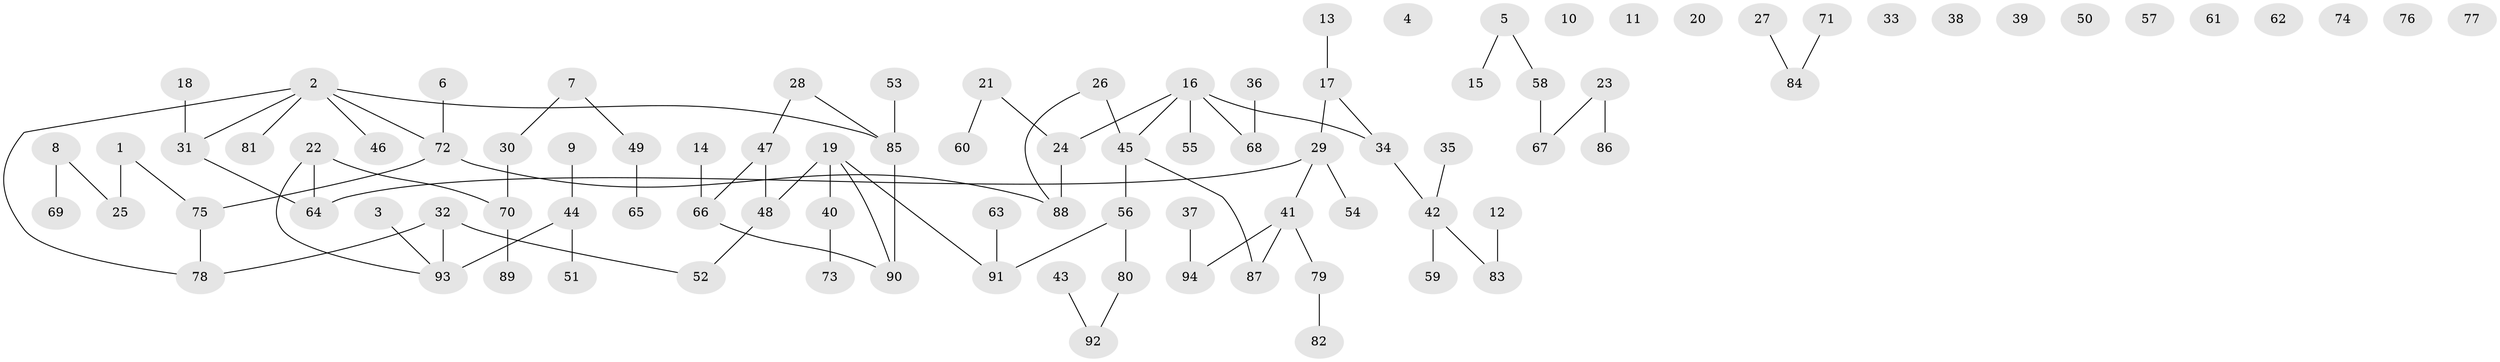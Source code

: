 // coarse degree distribution, {2: 0.28846153846153844, 3: 0.3076923076923077, 5: 0.038461538461538464, 1: 0.3076923076923077, 4: 0.057692307692307696}
// Generated by graph-tools (version 1.1) at 2025/35/03/04/25 23:35:56]
// undirected, 94 vertices, 86 edges
graph export_dot {
  node [color=gray90,style=filled];
  1;
  2;
  3;
  4;
  5;
  6;
  7;
  8;
  9;
  10;
  11;
  12;
  13;
  14;
  15;
  16;
  17;
  18;
  19;
  20;
  21;
  22;
  23;
  24;
  25;
  26;
  27;
  28;
  29;
  30;
  31;
  32;
  33;
  34;
  35;
  36;
  37;
  38;
  39;
  40;
  41;
  42;
  43;
  44;
  45;
  46;
  47;
  48;
  49;
  50;
  51;
  52;
  53;
  54;
  55;
  56;
  57;
  58;
  59;
  60;
  61;
  62;
  63;
  64;
  65;
  66;
  67;
  68;
  69;
  70;
  71;
  72;
  73;
  74;
  75;
  76;
  77;
  78;
  79;
  80;
  81;
  82;
  83;
  84;
  85;
  86;
  87;
  88;
  89;
  90;
  91;
  92;
  93;
  94;
  1 -- 25;
  1 -- 75;
  2 -- 31;
  2 -- 46;
  2 -- 72;
  2 -- 78;
  2 -- 81;
  2 -- 85;
  3 -- 93;
  5 -- 15;
  5 -- 58;
  6 -- 72;
  7 -- 30;
  7 -- 49;
  8 -- 25;
  8 -- 69;
  9 -- 44;
  12 -- 83;
  13 -- 17;
  14 -- 66;
  16 -- 24;
  16 -- 34;
  16 -- 45;
  16 -- 55;
  16 -- 68;
  17 -- 29;
  17 -- 34;
  18 -- 31;
  19 -- 40;
  19 -- 48;
  19 -- 90;
  19 -- 91;
  21 -- 24;
  21 -- 60;
  22 -- 64;
  22 -- 70;
  22 -- 93;
  23 -- 67;
  23 -- 86;
  24 -- 88;
  26 -- 45;
  26 -- 88;
  27 -- 84;
  28 -- 47;
  28 -- 85;
  29 -- 41;
  29 -- 54;
  29 -- 64;
  30 -- 70;
  31 -- 64;
  32 -- 52;
  32 -- 78;
  32 -- 93;
  34 -- 42;
  35 -- 42;
  36 -- 68;
  37 -- 94;
  40 -- 73;
  41 -- 79;
  41 -- 87;
  41 -- 94;
  42 -- 59;
  42 -- 83;
  43 -- 92;
  44 -- 51;
  44 -- 93;
  45 -- 56;
  45 -- 87;
  47 -- 48;
  47 -- 66;
  48 -- 52;
  49 -- 65;
  53 -- 85;
  56 -- 80;
  56 -- 91;
  58 -- 67;
  63 -- 91;
  66 -- 90;
  70 -- 89;
  71 -- 84;
  72 -- 75;
  72 -- 88;
  75 -- 78;
  79 -- 82;
  80 -- 92;
  85 -- 90;
}
